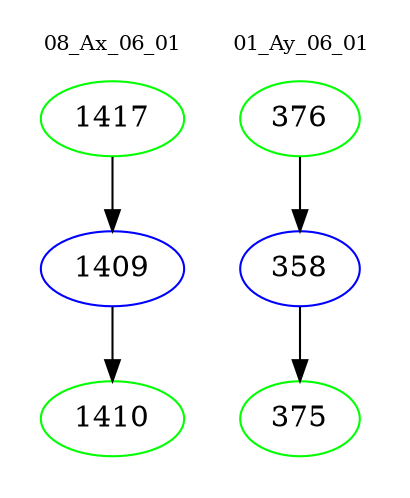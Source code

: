 digraph{
subgraph cluster_0 {
color = white
label = "08_Ax_06_01";
fontsize=10;
T0_1417 [label="1417", color="green"]
T0_1417 -> T0_1409 [color="black"]
T0_1409 [label="1409", color="blue"]
T0_1409 -> T0_1410 [color="black"]
T0_1410 [label="1410", color="green"]
}
subgraph cluster_1 {
color = white
label = "01_Ay_06_01";
fontsize=10;
T1_376 [label="376", color="green"]
T1_376 -> T1_358 [color="black"]
T1_358 [label="358", color="blue"]
T1_358 -> T1_375 [color="black"]
T1_375 [label="375", color="green"]
}
}
